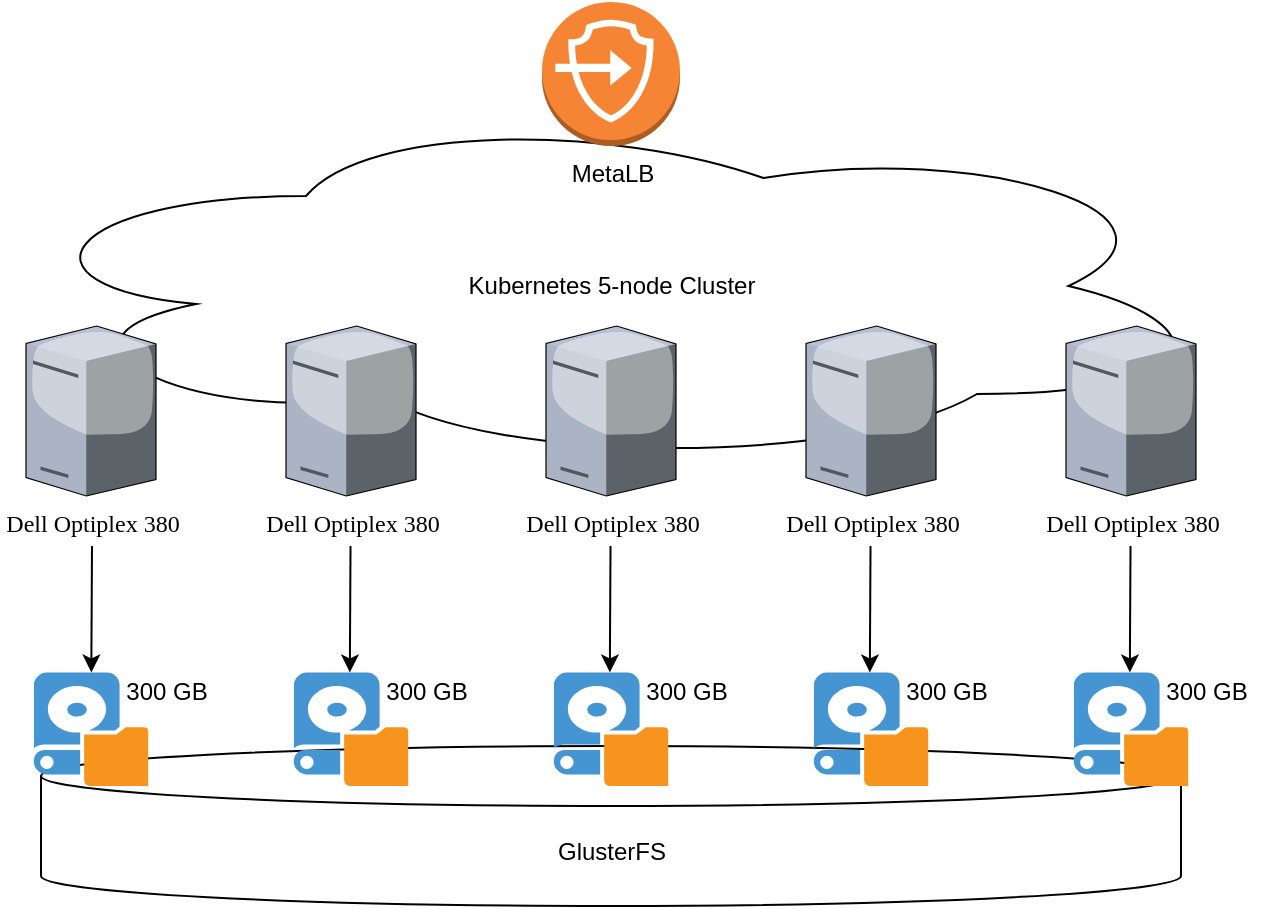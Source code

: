 <mxfile version="14.8.2" type="device"><diagram name="Page-1" id="822b0af5-4adb-64df-f703-e8dfc1f81529"><mxGraphModel dx="1611" dy="898" grid="1" gridSize="10" guides="1" tooltips="1" connect="1" arrows="1" fold="1" page="1" pageScale="1" pageWidth="1100" pageHeight="850" background="none" math="0" shadow="0"><root><mxCell id="0"/><mxCell id="1" parent="0"/><mxCell id="JJ06kbdru05hZYLNwD96-16" value="Kubernetes 5-node Cluster" style="ellipse;shape=cloud;whiteSpace=wrap;html=1;" vertex="1" parent="1"><mxGeometry x="717.5" y="140" width="610" height="180" as="geometry"/></mxCell><mxCell id="JJ06kbdru05hZYLNwD96-15" value="GlusterFS" style="shape=cylinder3;whiteSpace=wrap;html=1;boundedLbl=1;backgroundOutline=1;size=15;" vertex="1" parent="1"><mxGeometry x="737.5" y="460" width="570" height="80" as="geometry"/></mxCell><mxCell id="7d933b09d9755ecc-9" value="Dell Optiplex 380" style="verticalLabelPosition=bottom;aspect=fixed;html=1;verticalAlign=top;strokeColor=none;shape=mxgraph.citrix.tower_server;rounded=0;shadow=0;comic=0;fontFamily=Verdana;" parent="1" vertex="1"><mxGeometry x="730" y="250" width="65" height="85" as="geometry"/></mxCell><mxCell id="JJ06kbdru05hZYLNwD96-1" value="Dell Optiplex 380" style="verticalLabelPosition=bottom;aspect=fixed;html=1;verticalAlign=top;strokeColor=none;shape=mxgraph.citrix.tower_server;rounded=0;shadow=0;comic=0;fontFamily=Verdana;" vertex="1" parent="1"><mxGeometry x="860" y="250" width="65" height="85" as="geometry"/></mxCell><mxCell id="JJ06kbdru05hZYLNwD96-2" value="Dell Optiplex 380" style="verticalLabelPosition=bottom;aspect=fixed;html=1;verticalAlign=top;strokeColor=none;shape=mxgraph.citrix.tower_server;rounded=0;shadow=0;comic=0;fontFamily=Verdana;" vertex="1" parent="1"><mxGeometry x="990" y="250" width="65" height="85" as="geometry"/></mxCell><mxCell id="JJ06kbdru05hZYLNwD96-3" value="Dell Optiplex 380" style="verticalLabelPosition=bottom;aspect=fixed;html=1;verticalAlign=top;strokeColor=none;shape=mxgraph.citrix.tower_server;rounded=0;shadow=0;comic=0;fontFamily=Verdana;" vertex="1" parent="1"><mxGeometry x="1120" y="250" width="65" height="85" as="geometry"/></mxCell><mxCell id="JJ06kbdru05hZYLNwD96-4" value="Dell Optiplex 380" style="verticalLabelPosition=bottom;aspect=fixed;html=1;verticalAlign=top;strokeColor=none;shape=mxgraph.citrix.tower_server;rounded=0;shadow=0;comic=0;fontFamily=Verdana;" vertex="1" parent="1"><mxGeometry x="1250" y="250" width="65" height="85" as="geometry"/></mxCell><mxCell id="JJ06kbdru05hZYLNwD96-5" value="" style="shadow=0;dashed=0;html=1;strokeColor=none;fillColor=#4495D1;labelPosition=center;verticalLabelPosition=bottom;verticalAlign=top;align=center;outlineConnect=0;shape=mxgraph.veeam.local_disk;" vertex="1" parent="1"><mxGeometry x="733.9" y="423.2" width="57.2" height="56.8" as="geometry"/></mxCell><mxCell id="JJ06kbdru05hZYLNwD96-6" value="" style="shadow=0;dashed=0;html=1;strokeColor=none;fillColor=#4495D1;labelPosition=center;verticalLabelPosition=bottom;verticalAlign=top;align=center;outlineConnect=0;shape=mxgraph.veeam.local_disk;" vertex="1" parent="1"><mxGeometry x="863.9" y="423.2" width="57.2" height="56.8" as="geometry"/></mxCell><mxCell id="JJ06kbdru05hZYLNwD96-7" value="" style="shadow=0;dashed=0;html=1;strokeColor=none;fillColor=#4495D1;labelPosition=center;verticalLabelPosition=bottom;verticalAlign=top;align=center;outlineConnect=0;shape=mxgraph.veeam.local_disk;" vertex="1" parent="1"><mxGeometry x="993.9" y="423.2" width="57.2" height="56.8" as="geometry"/></mxCell><mxCell id="JJ06kbdru05hZYLNwD96-8" value="" style="shadow=0;dashed=0;html=1;strokeColor=none;fillColor=#4495D1;labelPosition=center;verticalLabelPosition=bottom;verticalAlign=top;align=center;outlineConnect=0;shape=mxgraph.veeam.local_disk;" vertex="1" parent="1"><mxGeometry x="1123.9" y="423.2" width="57.2" height="56.8" as="geometry"/></mxCell><mxCell id="JJ06kbdru05hZYLNwD96-9" value="" style="shadow=0;dashed=0;html=1;strokeColor=none;fillColor=#4495D1;labelPosition=center;verticalLabelPosition=bottom;verticalAlign=top;align=center;outlineConnect=0;shape=mxgraph.veeam.local_disk;" vertex="1" parent="1"><mxGeometry x="1253.9" y="423.2" width="57.2" height="56.8" as="geometry"/></mxCell><mxCell id="JJ06kbdru05hZYLNwD96-10" value="" style="endArrow=classic;html=1;" edge="1" parent="1" target="JJ06kbdru05hZYLNwD96-5"><mxGeometry width="50" height="50" relative="1" as="geometry"><mxPoint x="763" y="360" as="sourcePoint"/><mxPoint x="1090" y="480" as="targetPoint"/></mxGeometry></mxCell><mxCell id="JJ06kbdru05hZYLNwD96-11" value="" style="endArrow=classic;html=1;" edge="1" parent="1"><mxGeometry width="50" height="50" relative="1" as="geometry"><mxPoint x="892.26" y="360" as="sourcePoint"/><mxPoint x="891.915" y="423.2" as="targetPoint"/></mxGeometry></mxCell><mxCell id="JJ06kbdru05hZYLNwD96-12" value="" style="endArrow=classic;html=1;" edge="1" parent="1"><mxGeometry width="50" height="50" relative="1" as="geometry"><mxPoint x="1022.26" y="360" as="sourcePoint"/><mxPoint x="1021.915" y="423.2" as="targetPoint"/></mxGeometry></mxCell><mxCell id="JJ06kbdru05hZYLNwD96-13" value="" style="endArrow=classic;html=1;" edge="1" parent="1"><mxGeometry width="50" height="50" relative="1" as="geometry"><mxPoint x="1152.26" y="360" as="sourcePoint"/><mxPoint x="1151.915" y="423.2" as="targetPoint"/></mxGeometry></mxCell><mxCell id="JJ06kbdru05hZYLNwD96-14" value="" style="endArrow=classic;html=1;" edge="1" parent="1"><mxGeometry width="50" height="50" relative="1" as="geometry"><mxPoint x="1282.26" y="360" as="sourcePoint"/><mxPoint x="1281.915" y="423.2" as="targetPoint"/></mxGeometry></mxCell><mxCell id="JJ06kbdru05hZYLNwD96-17" value="&lt;div&gt;300 GB&lt;/div&gt;" style="text;html=1;align=center;verticalAlign=middle;resizable=0;points=[];autosize=1;strokeColor=none;" vertex="1" parent="1"><mxGeometry x="770" y="423.2" width="60" height="20" as="geometry"/></mxCell><mxCell id="JJ06kbdru05hZYLNwD96-18" value="&lt;div&gt;300 GB&lt;/div&gt;" style="text;html=1;align=center;verticalAlign=middle;resizable=0;points=[];autosize=1;strokeColor=none;" vertex="1" parent="1"><mxGeometry x="900" y="423.2" width="60" height="20" as="geometry"/></mxCell><mxCell id="JJ06kbdru05hZYLNwD96-19" value="&lt;div&gt;300 GB&lt;/div&gt;" style="text;html=1;align=center;verticalAlign=middle;resizable=0;points=[];autosize=1;strokeColor=none;" vertex="1" parent="1"><mxGeometry x="1030" y="423.2" width="60" height="20" as="geometry"/></mxCell><mxCell id="JJ06kbdru05hZYLNwD96-20" value="&lt;div&gt;300 GB&lt;/div&gt;" style="text;html=1;align=center;verticalAlign=middle;resizable=0;points=[];autosize=1;strokeColor=none;" vertex="1" parent="1"><mxGeometry x="1160" y="423.2" width="60" height="20" as="geometry"/></mxCell><mxCell id="JJ06kbdru05hZYLNwD96-21" value="&lt;div&gt;300 GB&lt;/div&gt;" style="text;html=1;align=center;verticalAlign=middle;resizable=0;points=[];autosize=1;strokeColor=none;" vertex="1" parent="1"><mxGeometry x="1290" y="423.2" width="60" height="20" as="geometry"/></mxCell><mxCell id="JJ06kbdru05hZYLNwD96-22" value="MetaLB" style="outlineConnect=0;dashed=0;verticalLabelPosition=bottom;verticalAlign=top;align=center;html=1;shape=mxgraph.aws3.endpoints;fillColor=#F58534;gradientColor=none;" vertex="1" parent="1"><mxGeometry x="988" y="88" width="69" height="72" as="geometry"/></mxCell></root></mxGraphModel></diagram></mxfile>